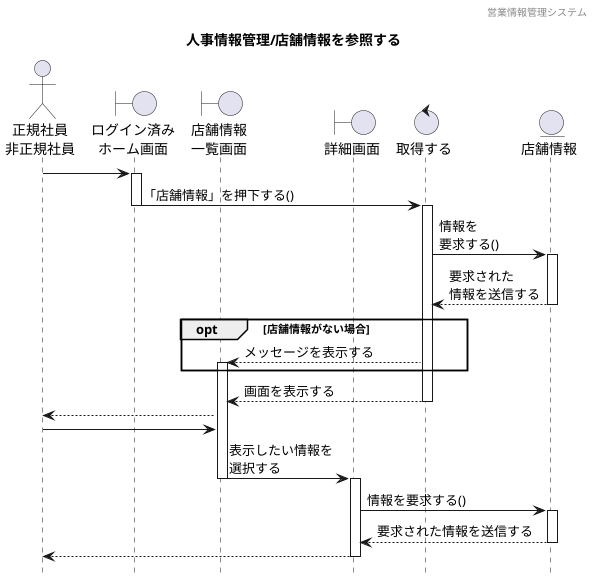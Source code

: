@startuml シーケンス図

hide footbox
header 営業情報管理システム
title 人事情報管理/店舗情報を参照する


' actor "" as 
actor "正規社員\n非正規社員" as a1

' boundary "" as 
boundary "ログイン済み\nホーム画面" as b1
boundary "店舗情報\n一覧画面" as b2
boundary "詳細画面" as b3

' control "" as 
control "取得する" as c1

' entity "" as
entity "店舗情報" as e1


' 長谷川

a1 -> b1
activate b1
b1 -> c1 : 「店舗情報」を押下する()
deactivate
activate c1
c1 -> e1 : 情報を\n要求する() 
activate e1
e1 --> c1 : 要求された\n情報を送信する
deactivate
opt 店舗情報がない場合
b2 <-- c1 : メッセージを表示する
activate b2
end
b2 <-- c1 : 画面を表示する
deactivate c1
a1 <-- b2
a1 -> b2
b2 -> b3 : 表示したい情報を\n選択する
deactivate b2
activate b3
b3 -> e1 : 情報を要求する() 
activate e1
e1 --> b3 : 要求された情報を送信する
deactivate e1
a1 <-- b3
deactivate



@enduml
